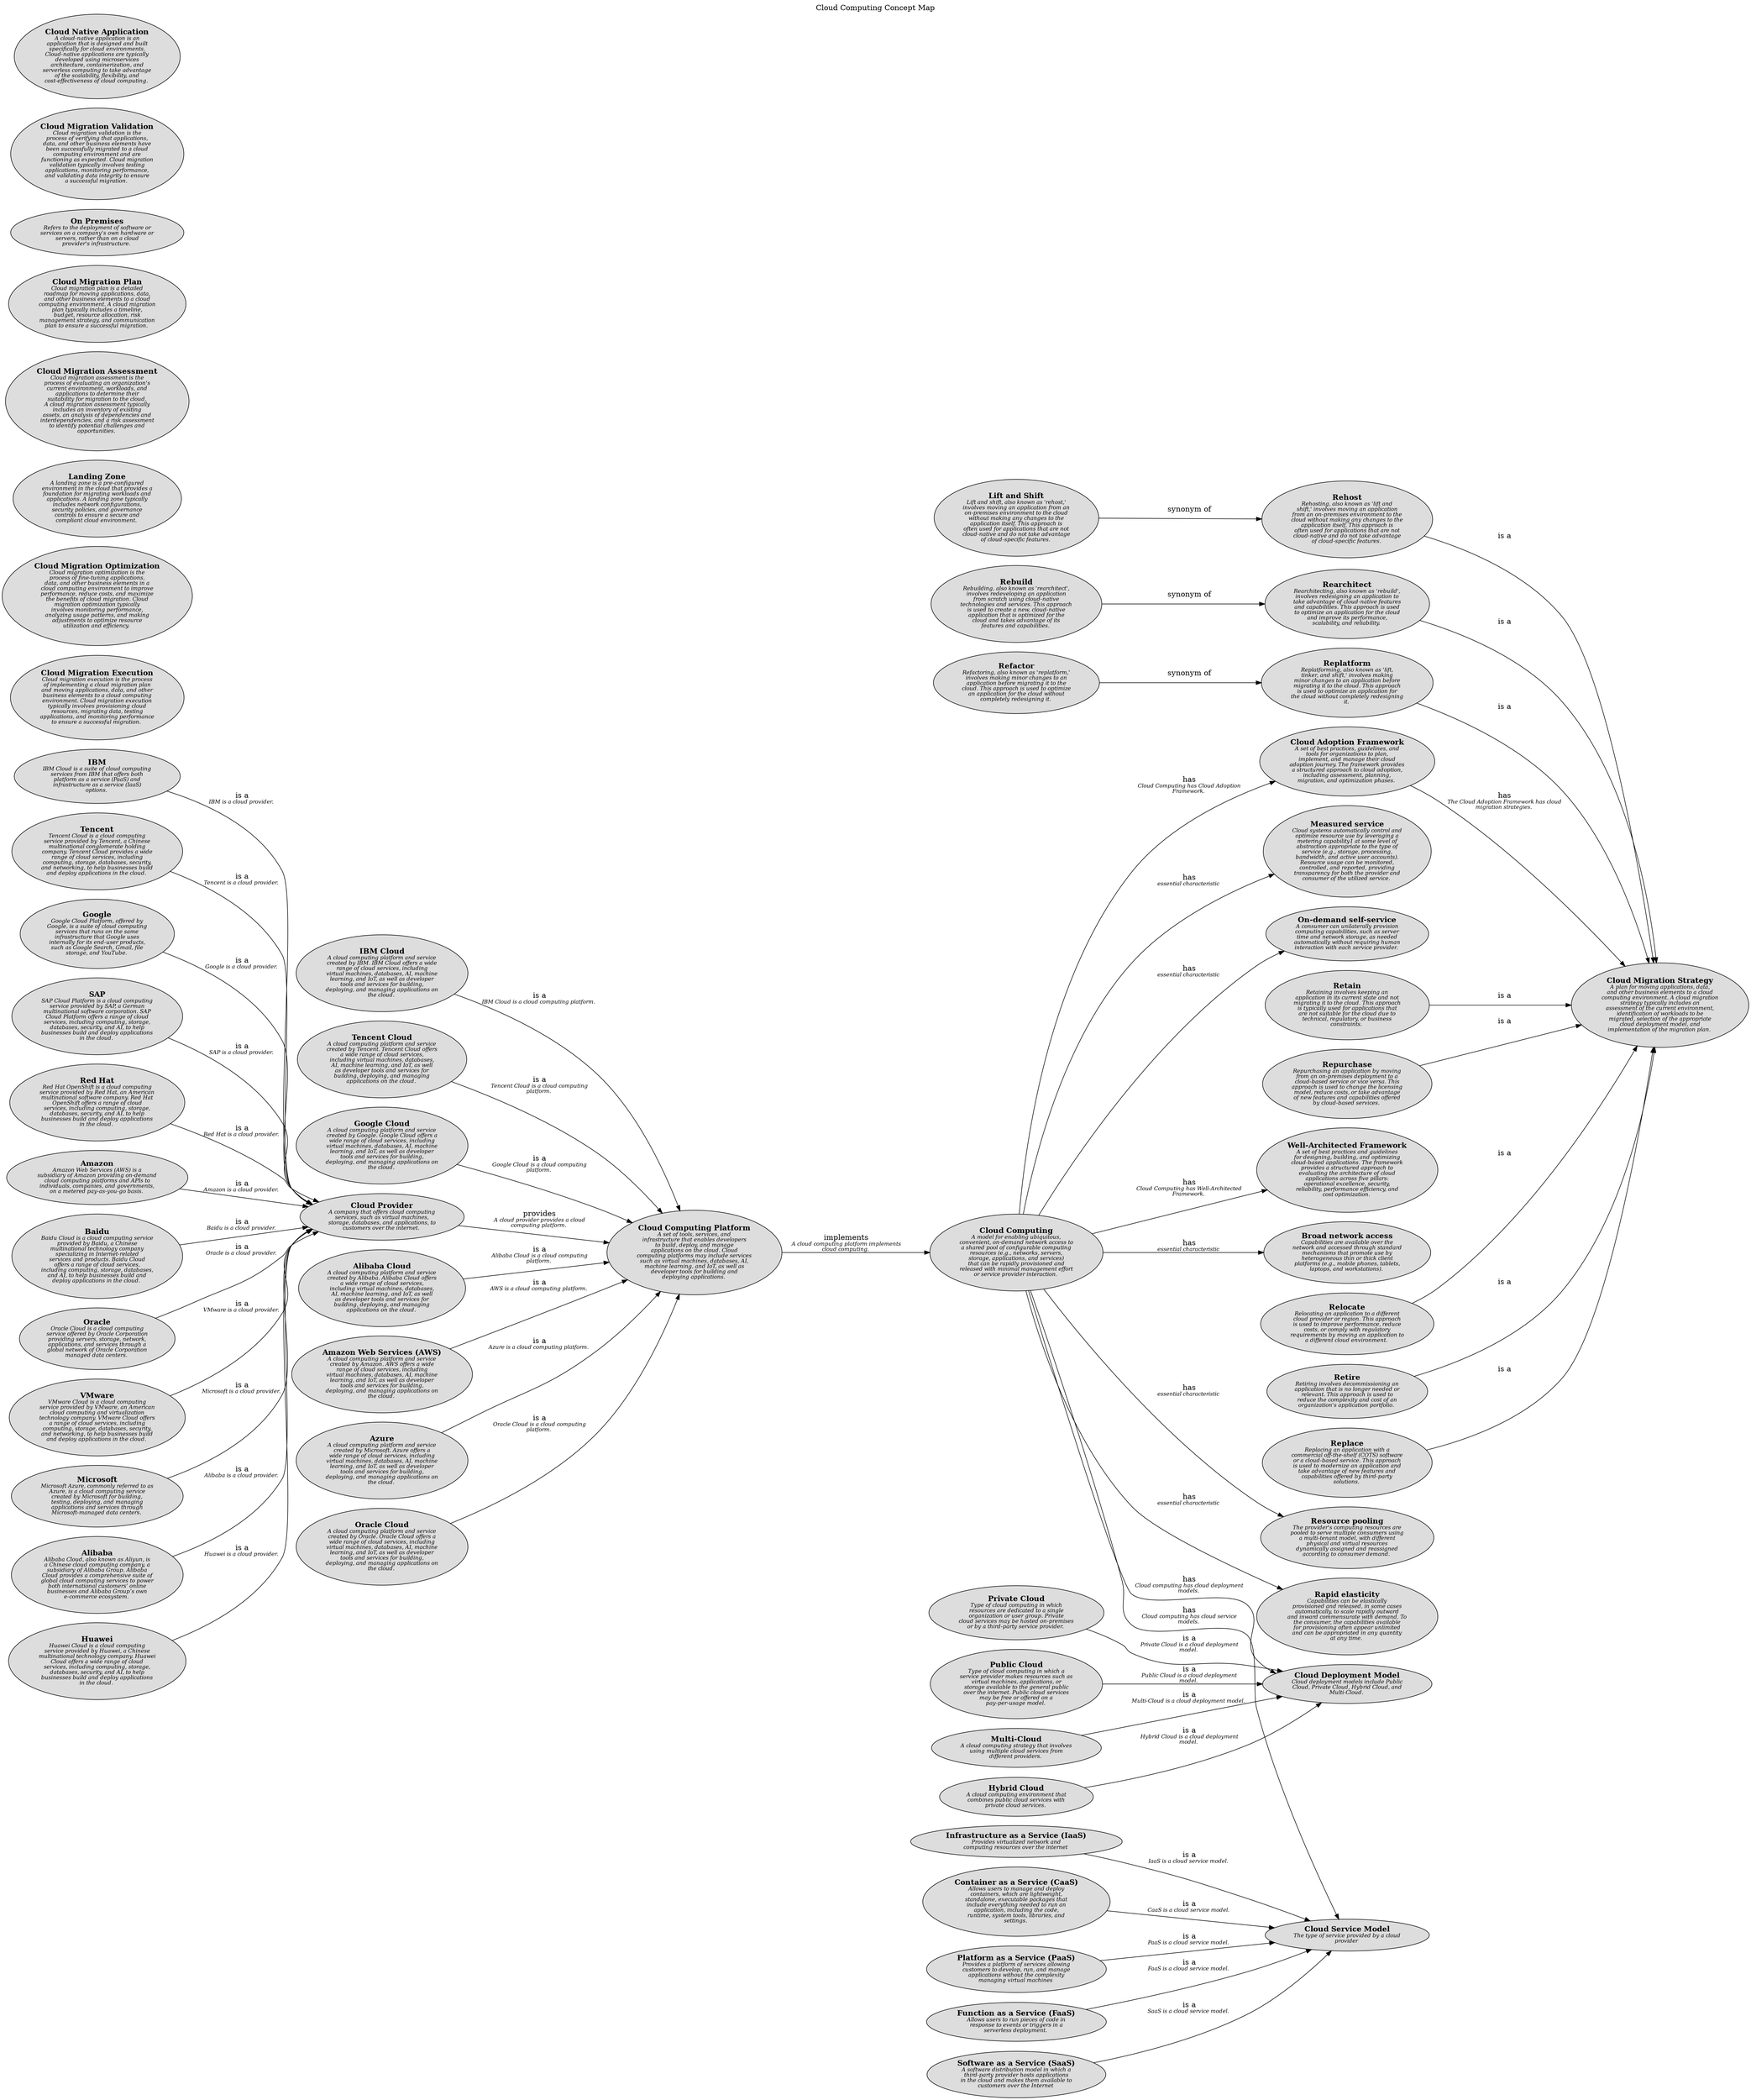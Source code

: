 digraph "Cloud Computing Concept Map" {
  labelloc= "t"
  label="Cloud Computing Concept Map"
  rankdir="LR"

  layout=dot
software_development_cloud_provider__ibm [shape=ellipse style=filled fillcolor="#dddddd" label=<<B>IBM</B><BR/><FONT POINT-SIZE="10"><I>IBM Cloud is a suite of cloud computing<BR/>services from IBM that offers both<BR/>platform as a service (PaaS) and<BR/>infrastructure as a service (IaaS)<BR/>options. </I></FONT>>]
software_development_cloud_provider__tencent [shape=ellipse style=filled fillcolor="#dddddd" label=<<B>Tencent</B><BR/><FONT POINT-SIZE="10"><I>Tencent Cloud is a cloud computing<BR/>service provided by Tencent, a Chinese<BR/>multinational conglomerate holding<BR/>company. Tencent Cloud provides a wide<BR/>range of cloud services, including<BR/>computing, storage, databases, security,<BR/>and networking, to help businesses build<BR/>and deploy applications in the cloud. </I></FONT>>]
software_development_cloud_service_model__paas [shape=ellipse style=filled fillcolor="#dddddd" label=<<B>Platform as a Service (PaaS)</B><BR/><FONT POINT-SIZE="10"><I>Provides a platform of services allowing<BR/>customers to develop, run, and manage<BR/>applications without the complexity<BR/>managing virtual machines </I></FONT>>]
software_development_cloud__cloud_migration_execution [shape=ellipse style=filled fillcolor="#dddddd" label=<<B>Cloud Migration Execution</B><BR/><FONT POINT-SIZE="10"><I>Cloud migration execution is the process<BR/>of implementing a cloud migration plan<BR/>and moving applications, data, and other<BR/>business elements to a cloud computing<BR/>environment. Cloud migration execution<BR/>typically involves provisioning cloud<BR/>resources, migrating data, testing<BR/>applications, and monitoring performance<BR/>to ensure a successful migration. </I></FONT>>]
software_development_cloud__cloud_migration_optimization [shape=ellipse style=filled fillcolor="#dddddd" label=<<B>Cloud Migration Optimization</B><BR/><FONT POINT-SIZE="10"><I>Cloud migration optimization is the<BR/>process of fine-tuning applications,<BR/>data, and other business elements in a<BR/>cloud computing environment to improve<BR/>performance, reduce costs, and maximize<BR/>the benefits of cloud migration. Cloud<BR/>migration optimization typically<BR/>involves monitoring performance,<BR/>analyzing usage patterns, and making<BR/>adjustments to optimize resource<BR/>utilization and efficiency. </I></FONT>>]
software_development_cloud__ibm_cloud [shape=ellipse style=filled fillcolor="#dddddd" label=<<B>IBM Cloud</B><BR/><FONT POINT-SIZE="10"><I>A cloud computing platform and service<BR/>created by IBM. IBM Cloud offers a wide<BR/>range of cloud services, including<BR/>virtual machines, databases, AI, machine<BR/>learning, and IoT, as well as developer<BR/>tools and services for building,<BR/>deploying, and managing applications on<BR/>the cloud. </I></FONT>>]
software_development_cloud__landing_zone [shape=ellipse style=filled fillcolor="#dddddd" label=<<B>Landing Zone</B><BR/><FONT POINT-SIZE="10"><I>A landing zone is a pre-configured<BR/>environment in the cloud that provides a<BR/>foundation for migrating workloads and<BR/>applications. A landing zone typically<BR/>includes network configurations,<BR/>security policies, and governance<BR/>controls to ensure a secure and<BR/>compliant cloud environment. </I></FONT>>]
software_development_cloud_migration__rehost [shape=ellipse style=filled fillcolor="#dddddd" label=<<B>Rehost</B><BR/><FONT POINT-SIZE="10"><I>Rehosting, also known as &apos;lift and<BR/>shift,&apos; involves moving an application<BR/>from an on-premises environment to the<BR/>cloud without making any changes to the<BR/>application itself. This approach is<BR/>often used for applications that are not<BR/>cloud-native and do not take advantage<BR/>of cloud-specific features. </I></FONT>>]
software_development_cloud_provider__google [shape=ellipse style=filled fillcolor="#dddddd" label=<<B>Google</B><BR/><FONT POINT-SIZE="10"><I>Google Cloud Platform, offered by<BR/>Google, is a suite of cloud computing<BR/>services that runs on the same<BR/>infrastructure that Google uses<BR/>internally for its end-user products,<BR/>such as Google Search, Gmail, file<BR/>storage, and YouTube. </I></FONT>>]
software_development_cloud__cloud_migration_assessment [shape=ellipse style=filled fillcolor="#dddddd" label=<<B>Cloud Migration Assessment</B><BR/><FONT POINT-SIZE="10"><I>Cloud migration assessment is the<BR/>process of evaluating an organization&apos;s<BR/>current environment, workloads, and<BR/>applications to determine their<BR/>suitability for migration to the cloud.<BR/>A cloud migration assessment typically<BR/>includes an inventory of existing<BR/>assets, an analysis of dependencies and<BR/>interdependencies, and a risk assessment<BR/>to identify potential challenges and<BR/>opportunities. </I></FONT>>]
software_development_cloud_migration__rearchitect [shape=ellipse style=filled fillcolor="#dddddd" label=<<B>Rearchitect</B><BR/><FONT POINT-SIZE="10"><I>Rearchitecting, also known as &apos;rebuild&apos;,<BR/>involves redesigning an application to<BR/>take advantage of cloud-native features<BR/>and capabilities. This approach is used<BR/>to optimize an application for the cloud<BR/>and improve its performance,<BR/>scalability, and reliability. </I></FONT>>]
software_development_cloud_provider__sap [shape=ellipse style=filled fillcolor="#dddddd" label=<<B>SAP</B><BR/><FONT POINT-SIZE="10"><I>SAP Cloud Platform is a cloud computing<BR/>service provided by SAP, a German<BR/>multinational software corporation. SAP<BR/>Cloud Platform offers a range of cloud<BR/>services, including computing, storage,<BR/>databases, security, and AI, to help<BR/>businesses build and deploy applications<BR/>in the cloud. </I></FONT>>]
software_development_cloud__cloud_computing [shape=ellipse style=filled fillcolor="#dddddd" label=<<B>Cloud Computing</B><BR/><FONT POINT-SIZE="10"><I>A model for enabling ubiquitous,<BR/>convenient, on-demand network access to<BR/>a shared pool of configurable computing<BR/>resources (e.g., networks, servers,<BR/>storage, applications, and services)<BR/>that can be rapidly provisioned and<BR/>released with minimal management effort<BR/>or service provider interaction. </I></FONT>>]
software_development_cloud__on_demand_self_service [shape=ellipse style=filled fillcolor="#dddddd" label=<<B>On-demand self-service</B><BR/><FONT POINT-SIZE="10"><I>A consumer can unilaterally provision<BR/>computing capabilities, such as server<BR/>time and network storage, as needed<BR/>automatically without requiring human<BR/>interaction with each service provider. </I></FONT>>]
software_development_cloud_migration__lift_and_shift [shape=ellipse style=filled fillcolor="#dddddd" label=<<B>Lift and Shift</B><BR/><FONT POINT-SIZE="10"><I>Lift and shift, also known as &apos;rehost,&apos;<BR/>involves moving an application from an<BR/>on-premises environment to the cloud<BR/>without making any changes to the<BR/>application itself. This approach is<BR/>often used for applications that are not<BR/>cloud-native and do not take advantage<BR/>of cloud-specific features. </I></FONT>>]
software_development_cloud_migration__rebuild [shape=ellipse style=filled fillcolor="#dddddd" label=<<B>Rebuild</B><BR/><FONT POINT-SIZE="10"><I>Rebuilding, also known as &apos;rearchitect&apos;,<BR/>involves redeveloping an application<BR/>from scratch using cloud-native<BR/>technologies and services. This approach<BR/>is used to create a new, cloud-native<BR/>application that is optimized for the<BR/>cloud and takes advantage of its<BR/>features and capabilities. </I></FONT>>]
software_development_cloud__tencent_cloud [shape=ellipse style=filled fillcolor="#dddddd" label=<<B>Tencent Cloud</B><BR/><FONT POINT-SIZE="10"><I>A cloud computing platform and service<BR/>created by Tencent. Tencent Cloud offers<BR/>a wide range of cloud services,<BR/>including virtual machines, databases,<BR/>AI, machine learning, and IoT, as well<BR/>as developer tools and services for<BR/>building, deploying, and managing<BR/>applications on the cloud. </I></FONT>>]
software_development_cloud__well_architected_framework [shape=ellipse style=filled fillcolor="#dddddd" label=<<B>Well-Architected Framework</B><BR/><FONT POINT-SIZE="10"><I>A set of best practices and guidelines<BR/>for designing, building, and optimizing<BR/>cloud-based applications. The framework<BR/>provides a structured approach to<BR/>evaluating the architecture of cloud<BR/>applications across five pillars:<BR/>operational excellence, security,<BR/>reliability, performance efficiency, and<BR/>cost optimization. </I></FONT>>]
software_development_cloud_deployment_model__hybrid_cloud [shape=ellipse style=filled fillcolor="#dddddd" label=<<B>Hybrid Cloud</B><BR/><FONT POINT-SIZE="10"><I>A cloud computing environment that<BR/>combines public cloud services with<BR/>private cloud services. </I></FONT>>]
software_development_cloud_provider__redhat [shape=ellipse style=filled fillcolor="#dddddd" label=<<B>Red Hat</B><BR/><FONT POINT-SIZE="10"><I>Red Hat OpenShift is a cloud computing<BR/>service provided by Red Hat, an American<BR/>multinational software company. Red Hat<BR/>OpenShift offers a range of cloud<BR/>services, including computing, storage,<BR/>databases, security, and AI, to help<BR/>businesses build and deploy applications<BR/>in the cloud. </I></FONT>>]
software_development_cloud__cloud_migration_strategy [shape=ellipse style=filled fillcolor="#dddddd" label=<<B>Cloud Migration Strategy</B><BR/><FONT POINT-SIZE="10"><I>A plan for moving applications, data,<BR/>and other business elements to a cloud<BR/>computing environment. A cloud migration<BR/>strategy typically includes an<BR/>assessment of the current environment,<BR/>identification of workloads to be<BR/>migrated, selection of the appropriate<BR/>cloud deployment model, and<BR/>implementation of the migration plan. </I></FONT>>]
software_development_cloud_service_model__faas [shape=ellipse style=filled fillcolor="#dddddd" label=<<B>Function as a Service (FaaS)</B><BR/><FONT POINT-SIZE="10"><I>Allows users to run pieces of code in<BR/>response to events or triggers in a<BR/>serverless deployment. </I></FONT>>]
software_development_cloud_provider__amazon [shape=ellipse style=filled fillcolor="#dddddd" label=<<B>Amazon</B><BR/><FONT POINT-SIZE="10"><I>Amazon Web Services (AWS) is a<BR/>subsidiary of Amazon providing on-demand<BR/>cloud computing platforms and APIs to<BR/>individuals, companies, and governments,<BR/>on a metered pay-as-you-go basis. </I></FONT>>]
software_development_cloud__cloud_computing_platform [shape=ellipse style=filled fillcolor="#dddddd" label=<<B>Cloud Computing Platform</B><BR/><FONT POINT-SIZE="10"><I>A set of tools, services, and<BR/>infrastructure that enables developers<BR/>to build, deploy, and manage<BR/>applications on the cloud. Cloud<BR/>computing platforms may include services<BR/>such as virtual machines, databases, AI,<BR/>machine learning, and IoT, as well as<BR/>developer tools for building and<BR/>deploying applications. </I></FONT>>]
software_development_cloud__broad_network_access [shape=ellipse style=filled fillcolor="#dddddd" label=<<B>Broad network access</B><BR/><FONT POINT-SIZE="10"><I>Capabilities are available over the<BR/>network and accessed through standard<BR/>mechanisms that promote use by<BR/>heterogeneous thin or thick client<BR/>platforms (e.g., mobile phones, tablets,<BR/>laptops, and workstations). </I></FONT>>]
software_development_cloud_migration__retain [shape=ellipse style=filled fillcolor="#dddddd" label=<<B>Retain</B><BR/><FONT POINT-SIZE="10"><I>Retaining involves keeping an<BR/>application in its current state and not<BR/>migrating it to the cloud. This approach<BR/>is typically used for applications that<BR/>are not suitable for the cloud due to<BR/>technical, regulatory, or business<BR/>constraints. </I></FONT>>]
software_development_cloud_provider__baidu [shape=ellipse style=filled fillcolor="#dddddd" label=<<B>Baidu</B><BR/><FONT POINT-SIZE="10"><I>Baidu Cloud is a cloud computing service<BR/>provided by Baidu, a Chinese<BR/>multinational technology company<BR/>specializing in Internet-related<BR/>services and products. Baidu Cloud<BR/>offers a range of cloud services,<BR/>including computing, storage, databases,<BR/>and AI, to help businesses build and<BR/>deploy applications in the cloud. </I></FONT>>]
software_development_cloud_migration__refactor [shape=ellipse style=filled fillcolor="#dddddd" label=<<B>Refactor</B><BR/><FONT POINT-SIZE="10"><I>Refactoring, also known as &apos;replatform,&apos;<BR/>involves making minor changes to an<BR/>application before migrating it to the<BR/>cloud. This approach is used to optimize<BR/>an application for the cloud without<BR/>completely redesigning it. </I></FONT>>]
software_development_cloud_deployment_model__private_cloud [shape=ellipse style=filled fillcolor="#dddddd" label=<<B>Private Cloud</B><BR/><FONT POINT-SIZE="10"><I>Type of cloud computing in which<BR/>resources are dedicated to a single<BR/>organization or user group. Private<BR/>cloud services may be hosted on-premises<BR/>or by a third-party service provider. </I></FONT>>]
software_development_cloud_migration__repurchase [shape=ellipse style=filled fillcolor="#dddddd" label=<<B>Repurchase</B><BR/><FONT POINT-SIZE="10"><I>Repurchasing an application by moving<BR/>from an on-premises deployment to a<BR/>cloud-based service or vice versa. This<BR/>approach is used to change the licensing<BR/>model, reduce costs, or take advantage<BR/>of new features and capabilities offered<BR/>by cloud-based services. </I></FONT>>]
software_development_cloud__cloud_migration_plan [shape=ellipse style=filled fillcolor="#dddddd" label=<<B>Cloud Migration Plan</B><BR/><FONT POINT-SIZE="10"><I>Cloud migration plan is a detailed<BR/>roadmap for moving applications, data,<BR/>and other business elements to a cloud<BR/>computing environment. A cloud migration<BR/>plan typically includes a timeline,<BR/>budget, resource allocation, risk<BR/>management strategy, and communication<BR/>plan to ensure a successful migration. </I></FONT>>]
software_development_cloud_provider__oracle [shape=ellipse style=filled fillcolor="#dddddd" label=<<B>Oracle</B><BR/><FONT POINT-SIZE="10"><I>Oracle Cloud is a cloud computing<BR/>service offered by Oracle Corporation<BR/>providing servers, storage, network,<BR/>applications, and services through a<BR/>global network of Oracle Corporation<BR/>managed data centers. </I></FONT>>]
software_development_cloud__google_cloud [shape=ellipse style=filled fillcolor="#dddddd" label=<<B>Google Cloud</B><BR/><FONT POINT-SIZE="10"><I>A cloud computing platform and service<BR/>created by Google. Google Cloud offers a<BR/>wide range of cloud services, including<BR/>virtual machines, databases, AI, machine<BR/>learning, and IoT, as well as developer<BR/>tools and services for building,<BR/>deploying, and managing applications on<BR/>the cloud. </I></FONT>>]
software_development_cloud_deployment_model__on_premises [shape=ellipse style=filled fillcolor="#dddddd" label=<<B>On Premises</B><BR/><FONT POINT-SIZE="10"><I>Refers to the deployment of software or<BR/>services on a company&apos;s own hardware or<BR/>servers, rather than on a cloud<BR/>provider&apos;s infrastructure. </I></FONT>>]
software_development_cloud_provider__vmware [shape=ellipse style=filled fillcolor="#dddddd" label=<<B>VMware</B><BR/><FONT POINT-SIZE="10"><I>VMware Cloud is a cloud computing<BR/>service provided by VMware, an American<BR/>cloud computing and virtualization<BR/>technology company. VMware Cloud offers<BR/>a range of cloud services, including<BR/>computing, storage, databases, security,<BR/>and networking, to help businesses build<BR/>and deploy applications in the cloud. </I></FONT>>]
software_development_cloud__resource_pooling [shape=ellipse style=filled fillcolor="#dddddd" label=<<B>Resource pooling</B><BR/><FONT POINT-SIZE="10"><I>The provider&apos;s computing resources are<BR/>pooled to serve multiple consumers using<BR/>a multi-tenant model, with different<BR/>physical and virtual resources<BR/>dynamically assigned and reassigned<BR/>according to consumer demand. </I></FONT>>]
software_development_cloud_migration__replatform [shape=ellipse style=filled fillcolor="#dddddd" label=<<B>Replatform</B><BR/><FONT POINT-SIZE="10"><I>Replatforming, also known as &apos;lift,<BR/>tinker, and shift,&apos; involves making<BR/>minor changes to an application before<BR/>migrating it to the cloud. This approach<BR/>is used to optimize an application for<BR/>the cloud without completely redesigning<BR/>it. </I></FONT>>]
software_development_cloud__cloud_provider [shape=ellipse style=filled fillcolor="#dddddd" label=<<B>Cloud Provider</B><BR/><FONT POINT-SIZE="10"><I>A company that offers cloud computing<BR/>services, such as virtual machines,<BR/>storage, databases, and applications, to<BR/>customers over the internet. </I></FONT>>]
software_development_cloud_provider__microsoft [shape=ellipse style=filled fillcolor="#dddddd" label=<<B>Microsoft</B><BR/><FONT POINT-SIZE="10"><I>Microsoft Azure, commonly referred to as<BR/>Azure, is a cloud computing service<BR/>created by Microsoft for building,<BR/>testing, deploying, and managing<BR/>applications and services through<BR/>Microsoft-managed data centers. </I></FONT>>]
software_development_cloud__cloud_adoption_framework [shape=ellipse style=filled fillcolor="#dddddd" label=<<B>Cloud Adoption Framework</B><BR/><FONT POINT-SIZE="10"><I>A set of best practices, guidelines, and<BR/>tools for organizations to plan,<BR/>implement, and manage their cloud<BR/>adoption journey. The framework provides<BR/>a structured approach to cloud adoption,<BR/>including assessment, planning,<BR/>migration, and optimization phases. </I></FONT>>]
software_development_cloud_provider__alibaba [shape=ellipse style=filled fillcolor="#dddddd" label=<<B>Alibaba</B><BR/><FONT POINT-SIZE="10"><I>Alibaba Cloud, also known as Aliyun, is<BR/>a Chinese cloud computing company, a<BR/>subsidiary of Alibaba Group. Alibaba<BR/>Cloud provides a comprehensive suite of<BR/>global cloud computing services to power<BR/>both international customers’ online<BR/>businesses and Alibaba Group’s own<BR/>e-commerce ecosystem. </I></FONT>>]
software_development_cloud__alibaba_cloud [shape=ellipse style=filled fillcolor="#dddddd" label=<<B>Alibaba Cloud</B><BR/><FONT POINT-SIZE="10"><I>A cloud computing platform and service<BR/>created by Alibaba. Alibaba Cloud offers<BR/>a wide range of cloud services,<BR/>including virtual machines, databases,<BR/>AI, machine learning, and IoT, as well<BR/>as developer tools and services for<BR/>building, deploying, and managing<BR/>applications on the cloud. </I></FONT>>]
software_development_cloud__aws [shape=ellipse style=filled fillcolor="#dddddd" label=<<B>Amazon Web Services (AWS)</B><BR/><FONT POINT-SIZE="10"><I>A cloud computing platform and service<BR/>created by Amazon. AWS offers a wide<BR/>range of cloud services, including<BR/>virtual machines, databases, AI, machine<BR/>learning, and IoT, as well as developer<BR/>tools and services for building,<BR/>deploying, and managing applications on<BR/>the cloud. </I></FONT>>]
software_development_cloud_migration__relocate [shape=ellipse style=filled fillcolor="#dddddd" label=<<B>Relocate</B><BR/><FONT POINT-SIZE="10"><I>Relocating an application to a different<BR/>cloud provider or region. This approach<BR/>is used to improve performance, reduce<BR/>costs, or comply with regulatory<BR/>requirements by moving an application to<BR/>a different cloud environment. </I></FONT>>]
software_development_cloud_deployment_model__public_cloud [shape=ellipse style=filled fillcolor="#dddddd" label=<<B>Public Cloud</B><BR/><FONT POINT-SIZE="10"><I>Type of cloud computing in which a<BR/>service provider makes resources such as<BR/>virtual machines, applications, or<BR/>storage available to the general public<BR/>over the internet. Public cloud services<BR/>may be free or offered on a<BR/>pay-per-usage model. </I></FONT>>]
software_development_cloud_service_model__saas [shape=ellipse style=filled fillcolor="#dddddd" label=<<B>Software as a Service (SaaS)</B><BR/><FONT POINT-SIZE="10"><I>A software distribution model in which a<BR/>third-party provider hosts applications<BR/>in the cloud and makes them available to<BR/>customers over the Internet </I></FONT>>]
software_development_cloud_migration__retire [shape=ellipse style=filled fillcolor="#dddddd" label=<<B>Retire</B><BR/><FONT POINT-SIZE="10"><I>Retiring involves decommissioning an<BR/>application that is no longer needed or<BR/>relevant. This approach is used to<BR/>reduce the complexity and cost of an<BR/>organization&apos;s application portfolio. </I></FONT>>]
software_development_cloud_service_model__iaas [shape=ellipse style=filled fillcolor="#dddddd" label=<<B>Infrastructure as a Service (IaaS)</B><BR/><FONT POINT-SIZE="10"><I>Provides virtualized network and<BR/>computing resources over the internet </I></FONT>>]
software_development_cloud__cloud_migration_validation [shape=ellipse style=filled fillcolor="#dddddd" label=<<B>Cloud Migration Validation</B><BR/><FONT POINT-SIZE="10"><I>Cloud migration validation is the<BR/>process of verifying that applications,<BR/>data, and other business elements have<BR/>been successfully migrated to a cloud<BR/>computing environment and are<BR/>functioning as expected. Cloud migration<BR/>validation typically involves testing<BR/>applications, monitoring performance,<BR/>and validating data integrity to ensure<BR/>a successful migration. </I></FONT>>]
software_development_cloud_service_model__caas [shape=ellipse style=filled fillcolor="#dddddd" label=<<B>Container as a Service (CaaS)</B><BR/><FONT POINT-SIZE="10"><I>Allows users to manage and deploy<BR/>containers, which are lightweight,<BR/>standalone, executable packages that<BR/>include everything needed to run an<BR/>application, including the code,<BR/>runtime, system tools, libraries, and<BR/>settings. </I></FONT>>]
software_development_cloud__measured_service [shape=ellipse style=filled fillcolor="#dddddd" label=<<B>Measured service</B><BR/><FONT POINT-SIZE="10"><I>Cloud systems automatically control and<BR/>optimize resource use by leveraging a<BR/>metering capability1 at some level of<BR/>abstraction appropriate to the type of<BR/>service (e.g., storage, processing,<BR/>bandwidth, and active user accounts).<BR/>Resource usage can be monitored,<BR/>controlled, and reported, providing<BR/>transparency for both the provider and<BR/>consumer of the utilized service. </I></FONT>>]
software_development_cloud__cloud_deployment_model [shape=ellipse style=filled fillcolor="#dddddd" label=<<B>Cloud Deployment Model</B><BR/><FONT POINT-SIZE="10"><I>Cloud deployment models include Public<BR/>Cloud, Private Cloud, Hybrid Cloud, and<BR/>Multi-Cloud. </I></FONT>>]
software_development_cloud__azure [shape=ellipse style=filled fillcolor="#dddddd" label=<<B>Azure</B><BR/><FONT POINT-SIZE="10"><I>A cloud computing platform and service<BR/>created by Microsoft. Azure offers a<BR/>wide range of cloud services, including<BR/>virtual machines, databases, AI, machine<BR/>learning, and IoT, as well as developer<BR/>tools and services for building,<BR/>deploying, and managing applications on<BR/>the cloud. </I></FONT>>]
software_development_cloud_deployment_model__multi_cloud [shape=ellipse style=filled fillcolor="#dddddd" label=<<B>Multi-Cloud</B><BR/><FONT POINT-SIZE="10"><I>A cloud computing strategy that involves<BR/>using multiple cloud services from<BR/>different providers. </I></FONT>>]
software_development_cloud__oracle_cloud [shape=ellipse style=filled fillcolor="#dddddd" label=<<B>Oracle Cloud</B><BR/><FONT POINT-SIZE="10"><I>A cloud computing platform and service<BR/>created by Oracle. Oracle Cloud offers a<BR/>wide range of cloud services, including<BR/>virtual machines, databases, AI, machine<BR/>learning, and IoT, as well as developer<BR/>tools and services for building,<BR/>deploying, and managing applications on<BR/>the cloud. </I></FONT>>]
software_development_cloud__cloud_native_application [shape=ellipse style=filled fillcolor="#dddddd" label=<<B>Cloud Native Application</B><BR/><FONT POINT-SIZE="10"><I>A cloud-native application is an<BR/>application that is designed and built<BR/>specifically for cloud environments.<BR/>Cloud-native applications are typically<BR/>developed using microservices<BR/>architecture, containerization, and<BR/>serverless computing to take advantage<BR/>of the scalability, flexibility, and<BR/>cost-effectiveness of cloud computing. </I></FONT>>]
software_development_cloud_migration__replace [shape=ellipse style=filled fillcolor="#dddddd" label=<<B>Replace</B><BR/><FONT POINT-SIZE="10"><I>Replacing an application with a<BR/>commercial off-the-shelf (COTS) software<BR/>or a cloud-based service. This approach<BR/>is used to modernize an application and<BR/>take advantage of new features and<BR/>capabilities offered by third-party<BR/>solutions. </I></FONT>>]
software_development_cloud_provider__huawei [shape=ellipse style=filled fillcolor="#dddddd" label=<<B>Huawei</B><BR/><FONT POINT-SIZE="10"><I>Huawei Cloud is a cloud computing<BR/>service provided by Huawei, a Chinese<BR/>multinational technology company. Huawei<BR/>Cloud offers a wide range of cloud<BR/>services, including computing, storage,<BR/>databases, security, and AI, to help<BR/>businesses build and deploy applications<BR/>in the cloud. </I></FONT>>]
software_development_cloud__rapid_elasticity [shape=ellipse style=filled fillcolor="#dddddd" label=<<B>Rapid elasticity</B><BR/><FONT POINT-SIZE="10"><I>Capabilities can be elastically<BR/>provisioned and released, in some cases<BR/>automatically, to scale rapidly outward<BR/>and inward commensurate with demand. To<BR/>the consumer, the capabilities available<BR/>for provisioning often appear unlimited<BR/>and can be appropriated in any quantity<BR/>at any time. </I></FONT>>]
software_development_cloud__cloud_service_model [shape=ellipse style=filled fillcolor="#dddddd" label=<<B>Cloud Service Model</B><BR/><FONT POINT-SIZE="10"><I>The type of service provided by a cloud<BR/>provider </I></FONT>>]
 
software_development_cloud_migration__lift_and_shift -> software_development_cloud_migration__rehost [label=<synonym of<BR/><FONT POINT-SIZE="10"><I> </I></FONT>>]
software_development_cloud__cloud_computing -> software_development_cloud__rapid_elasticity [label=<has<BR/><FONT POINT-SIZE="10"><I>essential characteristic </I></FONT>>]
software_development_cloud_migration__retain -> software_development_cloud__cloud_migration_strategy [label=<is a<BR/><FONT POINT-SIZE="10"><I> </I></FONT>>]
software_development_cloud__cloud_provider -> software_development_cloud__cloud_computing_platform [label=<provides<BR/><FONT POINT-SIZE="10"><I>A cloud provider provides a cloud<BR/>computing platform. </I></FONT>>]
software_development_cloud_migration__replatform -> software_development_cloud__cloud_migration_strategy [label=<is a<BR/><FONT POINT-SIZE="10"><I> </I></FONT>>]
software_development_cloud_provider__alibaba -> software_development_cloud__cloud_provider [label=<is a<BR/><FONT POINT-SIZE="10"><I>Alibaba is a cloud provider. </I></FONT>>]
software_development_cloud_migration__rearchitect -> software_development_cloud__cloud_migration_strategy [label=<is a<BR/><FONT POINT-SIZE="10"><I> </I></FONT>>]
software_development_cloud_provider__redhat -> software_development_cloud__cloud_provider [label=<is a<BR/><FONT POINT-SIZE="10"><I>Red Hat is a cloud provider. </I></FONT>>]
software_development_cloud_migration__repurchase -> software_development_cloud__cloud_migration_strategy [label=<is a<BR/><FONT POINT-SIZE="10"><I> </I></FONT>>]
software_development_cloud__cloud_computing_platform -> software_development_cloud__cloud_computing [label=<implements<BR/><FONT POINT-SIZE="10"><I>A cloud computing platform implements<BR/>cloud computing. </I></FONT>>]
software_development_cloud__cloud_computing -> software_development_cloud__well_architected_framework [label=<has<BR/><FONT POINT-SIZE="10"><I>Cloud Computing has Well-Architected<BR/>Framework. </I></FONT>>]
software_development_cloud__alibaba_cloud -> software_development_cloud__cloud_computing_platform [label=<is a<BR/><FONT POINT-SIZE="10"><I>Alibaba Cloud is a cloud computing<BR/>platform. </I></FONT>>]
software_development_cloud__ibm_cloud -> software_development_cloud__cloud_computing_platform [label=<is a<BR/><FONT POINT-SIZE="10"><I>IBM Cloud is a cloud computing platform. </I></FONT>>]
software_development_cloud_migration__retire -> software_development_cloud__cloud_migration_strategy [label=<is a<BR/><FONT POINT-SIZE="10"><I> </I></FONT>>]
software_development_cloud_migration__rehost -> software_development_cloud__cloud_migration_strategy [label=<is a<BR/><FONT POINT-SIZE="10"><I> </I></FONT>>]
software_development_cloud__tencent_cloud -> software_development_cloud__cloud_computing_platform [label=<is a<BR/><FONT POINT-SIZE="10"><I>Tencent Cloud is a cloud computing<BR/>platform. </I></FONT>>]
software_development_cloud_provider__microsoft -> software_development_cloud__cloud_provider [label=<is a<BR/><FONT POINT-SIZE="10"><I>Microsoft is a cloud provider. </I></FONT>>]
software_development_cloud_provider__amazon -> software_development_cloud__cloud_provider [label=<is a<BR/><FONT POINT-SIZE="10"><I>Amazon is a cloud provider. </I></FONT>>]
software_development_cloud_provider__sap -> software_development_cloud__cloud_provider [label=<is a<BR/><FONT POINT-SIZE="10"><I>SAP is a cloud provider. </I></FONT>>]
software_development_cloud__cloud_computing -> software_development_cloud__cloud_service_model [label=<has<BR/><FONT POINT-SIZE="10"><I>Cloud computing has cloud service<BR/>models. </I></FONT>>]
software_development_cloud_migration__replace -> software_development_cloud__cloud_migration_strategy [label=<is a<BR/><FONT POINT-SIZE="10"><I> </I></FONT>>]
software_development_cloud__cloud_computing -> software_development_cloud__on_demand_self_service [label=<has<BR/><FONT POINT-SIZE="10"><I>essential characteristic </I></FONT>>]
software_development_cloud__google_cloud -> software_development_cloud__cloud_computing_platform [label=<is a<BR/><FONT POINT-SIZE="10"><I>Google Cloud is a cloud computing<BR/>platform. </I></FONT>>]
software_development_cloud_service_model__iaas -> software_development_cloud__cloud_service_model [label=<is a<BR/><FONT POINT-SIZE="10"><I>IaaS is a cloud service model. </I></FONT>>]
software_development_cloud_migration__refactor -> software_development_cloud_migration__replatform [label=<synonym of<BR/><FONT POINT-SIZE="10"><I> </I></FONT>>]
software_development_cloud__cloud_computing -> software_development_cloud__cloud_adoption_framework [label=<has<BR/><FONT POINT-SIZE="10"><I>Cloud Computing has Cloud Adoption<BR/>Framework. </I></FONT>>]
software_development_cloud__cloud_adoption_framework -> software_development_cloud__cloud_migration_strategy [label=<has<BR/><FONT POINT-SIZE="10"><I>The Cloud Adoption Framework has cloud<BR/>migration strategies. </I></FONT>>]
software_development_cloud_provider__google -> software_development_cloud__cloud_provider [label=<is a<BR/><FONT POINT-SIZE="10"><I>Google is a cloud provider. </I></FONT>>]
software_development_cloud_migration__relocate -> software_development_cloud__cloud_migration_strategy [label=<is a<BR/><FONT POINT-SIZE="10"><I> </I></FONT>>]
software_development_cloud__aws -> software_development_cloud__cloud_computing_platform [label=<is a<BR/><FONT POINT-SIZE="10"><I>AWS is a cloud computing platform. </I></FONT>>]
software_development_cloud_service_model__faas -> software_development_cloud__cloud_service_model [label=<is a<BR/><FONT POINT-SIZE="10"><I>FaaS is a cloud service model. </I></FONT>>]
software_development_cloud_provider__oracle -> software_development_cloud__cloud_provider [label=<is a<BR/><FONT POINT-SIZE="10"><I>Oracle is a cloud provider. </I></FONT>>]
software_development_cloud_provider__ibm -> software_development_cloud__cloud_provider [label=<is a<BR/><FONT POINT-SIZE="10"><I>IBM is a cloud provider. </I></FONT>>]
software_development_cloud_service_model__saas -> software_development_cloud__cloud_service_model [label=<is a<BR/><FONT POINT-SIZE="10"><I>SaaS is a cloud service model. </I></FONT>>]
software_development_cloud__oracle_cloud -> software_development_cloud__cloud_computing_platform [label=<is a<BR/><FONT POINT-SIZE="10"><I>Oracle Cloud is a cloud computing<BR/>platform. </I></FONT>>]
software_development_cloud_service_model__paas -> software_development_cloud__cloud_service_model [label=<is a<BR/><FONT POINT-SIZE="10"><I>PaaS is a cloud service model. </I></FONT>>]
software_development_cloud_provider__huawei -> software_development_cloud__cloud_provider [label=<is a<BR/><FONT POINT-SIZE="10"><I>Huawei is a cloud provider. </I></FONT>>]
software_development_cloud__cloud_computing -> software_development_cloud__measured_service [label=<has<BR/><FONT POINT-SIZE="10"><I>essential characteristic </I></FONT>>]
software_development_cloud_deployment_model__hybrid_cloud -> software_development_cloud__cloud_deployment_model [label=<is a<BR/><FONT POINT-SIZE="10"><I>Hybrid Cloud is a cloud deployment<BR/>model. </I></FONT>>]
software_development_cloud_migration__rebuild -> software_development_cloud_migration__rearchitect [label=<synonym of<BR/><FONT POINT-SIZE="10"><I> </I></FONT>>]
software_development_cloud__cloud_computing -> software_development_cloud__broad_network_access [label=<has<BR/><FONT POINT-SIZE="10"><I>essential characteristic </I></FONT>>]
software_development_cloud_provider__vmware -> software_development_cloud__cloud_provider [label=<is a<BR/><FONT POINT-SIZE="10"><I>VMware is a cloud provider. </I></FONT>>]
software_development_cloud__cloud_computing -> software_development_cloud__resource_pooling [label=<has<BR/><FONT POINT-SIZE="10"><I>essential characteristic </I></FONT>>]
software_development_cloud_provider__baidu -> software_development_cloud__cloud_provider [label=<is a<BR/><FONT POINT-SIZE="10"><I>Baidu is a cloud provider. </I></FONT>>]
software_development_cloud__cloud_computing -> software_development_cloud__cloud_deployment_model [label=<has<BR/><FONT POINT-SIZE="10"><I>Cloud computing has cloud deployment<BR/>models. </I></FONT>>]
software_development_cloud_deployment_model__private_cloud -> software_development_cloud__cloud_deployment_model [label=<is a<BR/><FONT POINT-SIZE="10"><I>Private Cloud is a cloud deployment<BR/>model. </I></FONT>>]
software_development_cloud_deployment_model__multi_cloud -> software_development_cloud__cloud_deployment_model [label=<is a<BR/><FONT POINT-SIZE="10"><I>Multi-Cloud is a cloud deployment model. </I></FONT>>]
software_development_cloud_provider__tencent -> software_development_cloud__cloud_provider [label=<is a<BR/><FONT POINT-SIZE="10"><I>Tencent is a cloud provider. </I></FONT>>]
software_development_cloud_service_model__caas -> software_development_cloud__cloud_service_model [label=<is a<BR/><FONT POINT-SIZE="10"><I>CaaS is a cloud service model. </I></FONT>>]
software_development_cloud_deployment_model__public_cloud -> software_development_cloud__cloud_deployment_model [label=<is a<BR/><FONT POINT-SIZE="10"><I>Public Cloud is a cloud deployment<BR/>model. </I></FONT>>]
software_development_cloud__azure -> software_development_cloud__cloud_computing_platform [label=<is a<BR/><FONT POINT-SIZE="10"><I>Azure is a cloud computing platform. </I></FONT>>]
 
}

// (generated by Overarch with template views/view.dot.cmb)

